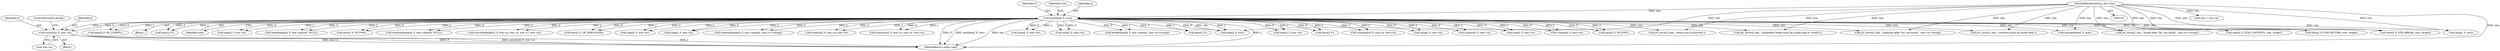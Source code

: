 digraph "0_ghostscript_5008105780c0b0182ea6eda83ad5598f225be3ee@pointer" {
"1000123" [label="(Call,cstmlist(J, F, stm->a))"];
"1000111" [label="(Call,emitline(J, F, stm))"];
"1000104" [label="(MethodParameterIn,js_Ast *stm)"];
"1000602" [label="(Call,cexit(J, F, STM_BREAK, stm, target))"];
"1000414" [label="(Call,cexp(J, F, stm->b))"];
"1000525" [label="(Call,stm = stm->b)"];
"1000561" [label="(Call,breaktarget(J, F, stm->parent, stm->a->string))"];
"1000113" [label="(Identifier,F)"];
"1000199" [label="(Call,cexp(J, F, stm->a))"];
"1000264" [label="(Call,here(J, F))"];
"1000710" [label="(Call,jsC_error(J, stm, \"return not in function\"))"];
"1000738" [label="(Call,cexp(J, F, stm->a))"];
"1000339" [label="(Call,here(J, F))"];
"1000835" [label="(Call,cexp(J, F, stm))"];
"1000126" [label="(Call,stm->a)"];
"1000803" [label="(Call,ctryfinally(J, F, stm->a, stm->d))"];
"1000440" [label="(Call,cassignforin(J, F, stm))"];
"1000146" [label="(Call,cvarinit(J, F, stm->a))"];
"1000640" [label="(Call,jsC_error(J, stm, \"continue label '%s' not found\", stm->a->string))"];
"1000123" [label="(Call,cstmlist(J, F, stm->a))"];
"1000663" [label="(Call,jsC_error(J, stm, \"continue must be inside loop\"))"];
"1000327" [label="(Call,cexp(J, F, stm->a))"];
"1000314" [label="(Call,cvarinit(J, F, stm->a))"];
"1000598" [label="(Call,jsC_error(J, stm, \"unlabelled break must be inside loop or switch\"))"];
"1000825" [label="(Call,emit(J, F, OP_POP))"];
"1000513" [label="(Call,cstm(J, F, stm->b))"];
"1000104" [label="(MethodParameterIn,js_Ast *stm)"];
"1000575" [label="(Call,jsC_error(J, stm, \"break label '%s' not found\", stm->a->string))"];
"1000111" [label="(Call,emitline(J, F, stm))"];
"1000695" [label="(Call,emit(J, F, OP_UNDEF))"];
"1000125" [label="(Identifier,F)"];
"1000105" [label="(Block,)"];
"1000225" [label="(Call,here(J, F))"];
"1000844" [label="(MethodReturn,static void)"];
"1000114" [label="(Identifier,stm)"];
"1000159" [label="(Call,cexp(J, F, stm->a))"];
"1000588" [label="(Call,breaktarget(J, F, stm->parent, NULL))"];
"1000667" [label="(Call,cexit(J, F, STM_CONTINUE, stm, target))"];
"1000136" [label="(Call,emit(J, F, OP_POP))"];
"1000714" [label="(Call,cexit(J, F, STM_RETURN, stm, target))"];
"1000117" [label="(Identifier,stm)"];
"1000129" [label="(ControlStructure,break;)"];
"1000653" [label="(Call,continuetarget(J, F, stm->parent, NULL))"];
"1000773" [label="(Call,ctrycatchfinally(J, F, stm->a, stm->b, stm->c, stm->d))"];
"1000119" [label="(Block,)"];
"1000814" [label="(Call,emit(J, F, OP_DEBUGGER))"];
"1000726" [label="(Call,cexp(J, F, stm->a))"];
"1000688" [label="(Call,cexp(J, F, stm->a))"];
"1000626" [label="(Call,continuetarget(J, F, stm->parent, stm->a->string))"];
"1000112" [label="(Identifier,J)"];
"1000124" [label="(Identifier,J)"];
"1000492" [label="(Call,cswitch(J, F, stm->a, stm->b))"];
"1000789" [label="(Call,ctrycatch(J, F, stm->a, stm->b, stm->c))"];
"1000829" [label="(Call,cexp(J, F, stm))"];
"1000123" -> "1000119"  [label="AST: "];
"1000123" -> "1000126"  [label="CFG: "];
"1000124" -> "1000123"  [label="AST: "];
"1000125" -> "1000123"  [label="AST: "];
"1000126" -> "1000123"  [label="AST: "];
"1000129" -> "1000123"  [label="CFG: "];
"1000123" -> "1000844"  [label="DDG: stm->a"];
"1000123" -> "1000844"  [label="DDG: F"];
"1000123" -> "1000844"  [label="DDG: cstmlist(J, F, stm->a)"];
"1000123" -> "1000844"  [label="DDG: J"];
"1000111" -> "1000123"  [label="DDG: J"];
"1000111" -> "1000123"  [label="DDG: F"];
"1000111" -> "1000105"  [label="AST: "];
"1000111" -> "1000114"  [label="CFG: "];
"1000112" -> "1000111"  [label="AST: "];
"1000113" -> "1000111"  [label="AST: "];
"1000114" -> "1000111"  [label="AST: "];
"1000117" -> "1000111"  [label="CFG: "];
"1000111" -> "1000844"  [label="DDG: stm"];
"1000111" -> "1000844"  [label="DDG: J"];
"1000111" -> "1000844"  [label="DDG: F"];
"1000111" -> "1000844"  [label="DDG: emitline(J, F, stm)"];
"1000104" -> "1000111"  [label="DDG: stm"];
"1000111" -> "1000136"  [label="DDG: J"];
"1000111" -> "1000136"  [label="DDG: F"];
"1000111" -> "1000146"  [label="DDG: J"];
"1000111" -> "1000146"  [label="DDG: F"];
"1000111" -> "1000159"  [label="DDG: J"];
"1000111" -> "1000159"  [label="DDG: F"];
"1000111" -> "1000199"  [label="DDG: J"];
"1000111" -> "1000199"  [label="DDG: F"];
"1000111" -> "1000225"  [label="DDG: J"];
"1000111" -> "1000225"  [label="DDG: F"];
"1000111" -> "1000264"  [label="DDG: J"];
"1000111" -> "1000264"  [label="DDG: F"];
"1000111" -> "1000314"  [label="DDG: J"];
"1000111" -> "1000314"  [label="DDG: F"];
"1000111" -> "1000327"  [label="DDG: J"];
"1000111" -> "1000327"  [label="DDG: F"];
"1000111" -> "1000339"  [label="DDG: J"];
"1000111" -> "1000339"  [label="DDG: F"];
"1000111" -> "1000414"  [label="DDG: J"];
"1000111" -> "1000414"  [label="DDG: F"];
"1000111" -> "1000440"  [label="DDG: stm"];
"1000111" -> "1000492"  [label="DDG: J"];
"1000111" -> "1000492"  [label="DDG: F"];
"1000111" -> "1000513"  [label="DDG: J"];
"1000111" -> "1000513"  [label="DDG: F"];
"1000111" -> "1000561"  [label="DDG: J"];
"1000111" -> "1000561"  [label="DDG: F"];
"1000111" -> "1000575"  [label="DDG: stm"];
"1000111" -> "1000588"  [label="DDG: J"];
"1000111" -> "1000588"  [label="DDG: F"];
"1000111" -> "1000598"  [label="DDG: stm"];
"1000111" -> "1000602"  [label="DDG: stm"];
"1000111" -> "1000626"  [label="DDG: J"];
"1000111" -> "1000626"  [label="DDG: F"];
"1000111" -> "1000640"  [label="DDG: stm"];
"1000111" -> "1000653"  [label="DDG: J"];
"1000111" -> "1000653"  [label="DDG: F"];
"1000111" -> "1000663"  [label="DDG: stm"];
"1000111" -> "1000667"  [label="DDG: stm"];
"1000111" -> "1000688"  [label="DDG: J"];
"1000111" -> "1000688"  [label="DDG: F"];
"1000111" -> "1000695"  [label="DDG: J"];
"1000111" -> "1000695"  [label="DDG: F"];
"1000111" -> "1000710"  [label="DDG: stm"];
"1000111" -> "1000714"  [label="DDG: stm"];
"1000111" -> "1000726"  [label="DDG: J"];
"1000111" -> "1000726"  [label="DDG: F"];
"1000111" -> "1000738"  [label="DDG: J"];
"1000111" -> "1000738"  [label="DDG: F"];
"1000111" -> "1000773"  [label="DDG: J"];
"1000111" -> "1000773"  [label="DDG: F"];
"1000111" -> "1000789"  [label="DDG: J"];
"1000111" -> "1000789"  [label="DDG: F"];
"1000111" -> "1000803"  [label="DDG: J"];
"1000111" -> "1000803"  [label="DDG: F"];
"1000111" -> "1000814"  [label="DDG: J"];
"1000111" -> "1000814"  [label="DDG: F"];
"1000111" -> "1000825"  [label="DDG: J"];
"1000111" -> "1000825"  [label="DDG: F"];
"1000111" -> "1000829"  [label="DDG: stm"];
"1000111" -> "1000835"  [label="DDG: J"];
"1000111" -> "1000835"  [label="DDG: F"];
"1000111" -> "1000835"  [label="DDG: stm"];
"1000104" -> "1000102"  [label="AST: "];
"1000104" -> "1000844"  [label="DDG: stm"];
"1000104" -> "1000440"  [label="DDG: stm"];
"1000104" -> "1000525"  [label="DDG: stm"];
"1000104" -> "1000575"  [label="DDG: stm"];
"1000104" -> "1000598"  [label="DDG: stm"];
"1000104" -> "1000602"  [label="DDG: stm"];
"1000104" -> "1000640"  [label="DDG: stm"];
"1000104" -> "1000663"  [label="DDG: stm"];
"1000104" -> "1000667"  [label="DDG: stm"];
"1000104" -> "1000710"  [label="DDG: stm"];
"1000104" -> "1000714"  [label="DDG: stm"];
"1000104" -> "1000829"  [label="DDG: stm"];
"1000104" -> "1000835"  [label="DDG: stm"];
}
